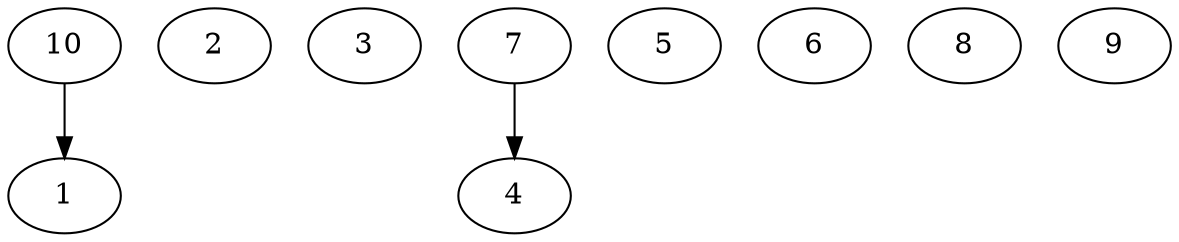 digraph "Random_N10_EdgeDensity5%_P6.dot" {
	1	[Weight=34];
	2	[Weight=38];
	3	[Weight=11];
	4	[Weight=13];
	5	[Weight=18];
	6	[Weight=17];
	7	[Weight=28];
	8	[Weight=28];
	9	[Weight=36];
	10	[Weight=10];
	7 -> 4 [Weight=0];
	10 -> 1 [Weight=11];
}
